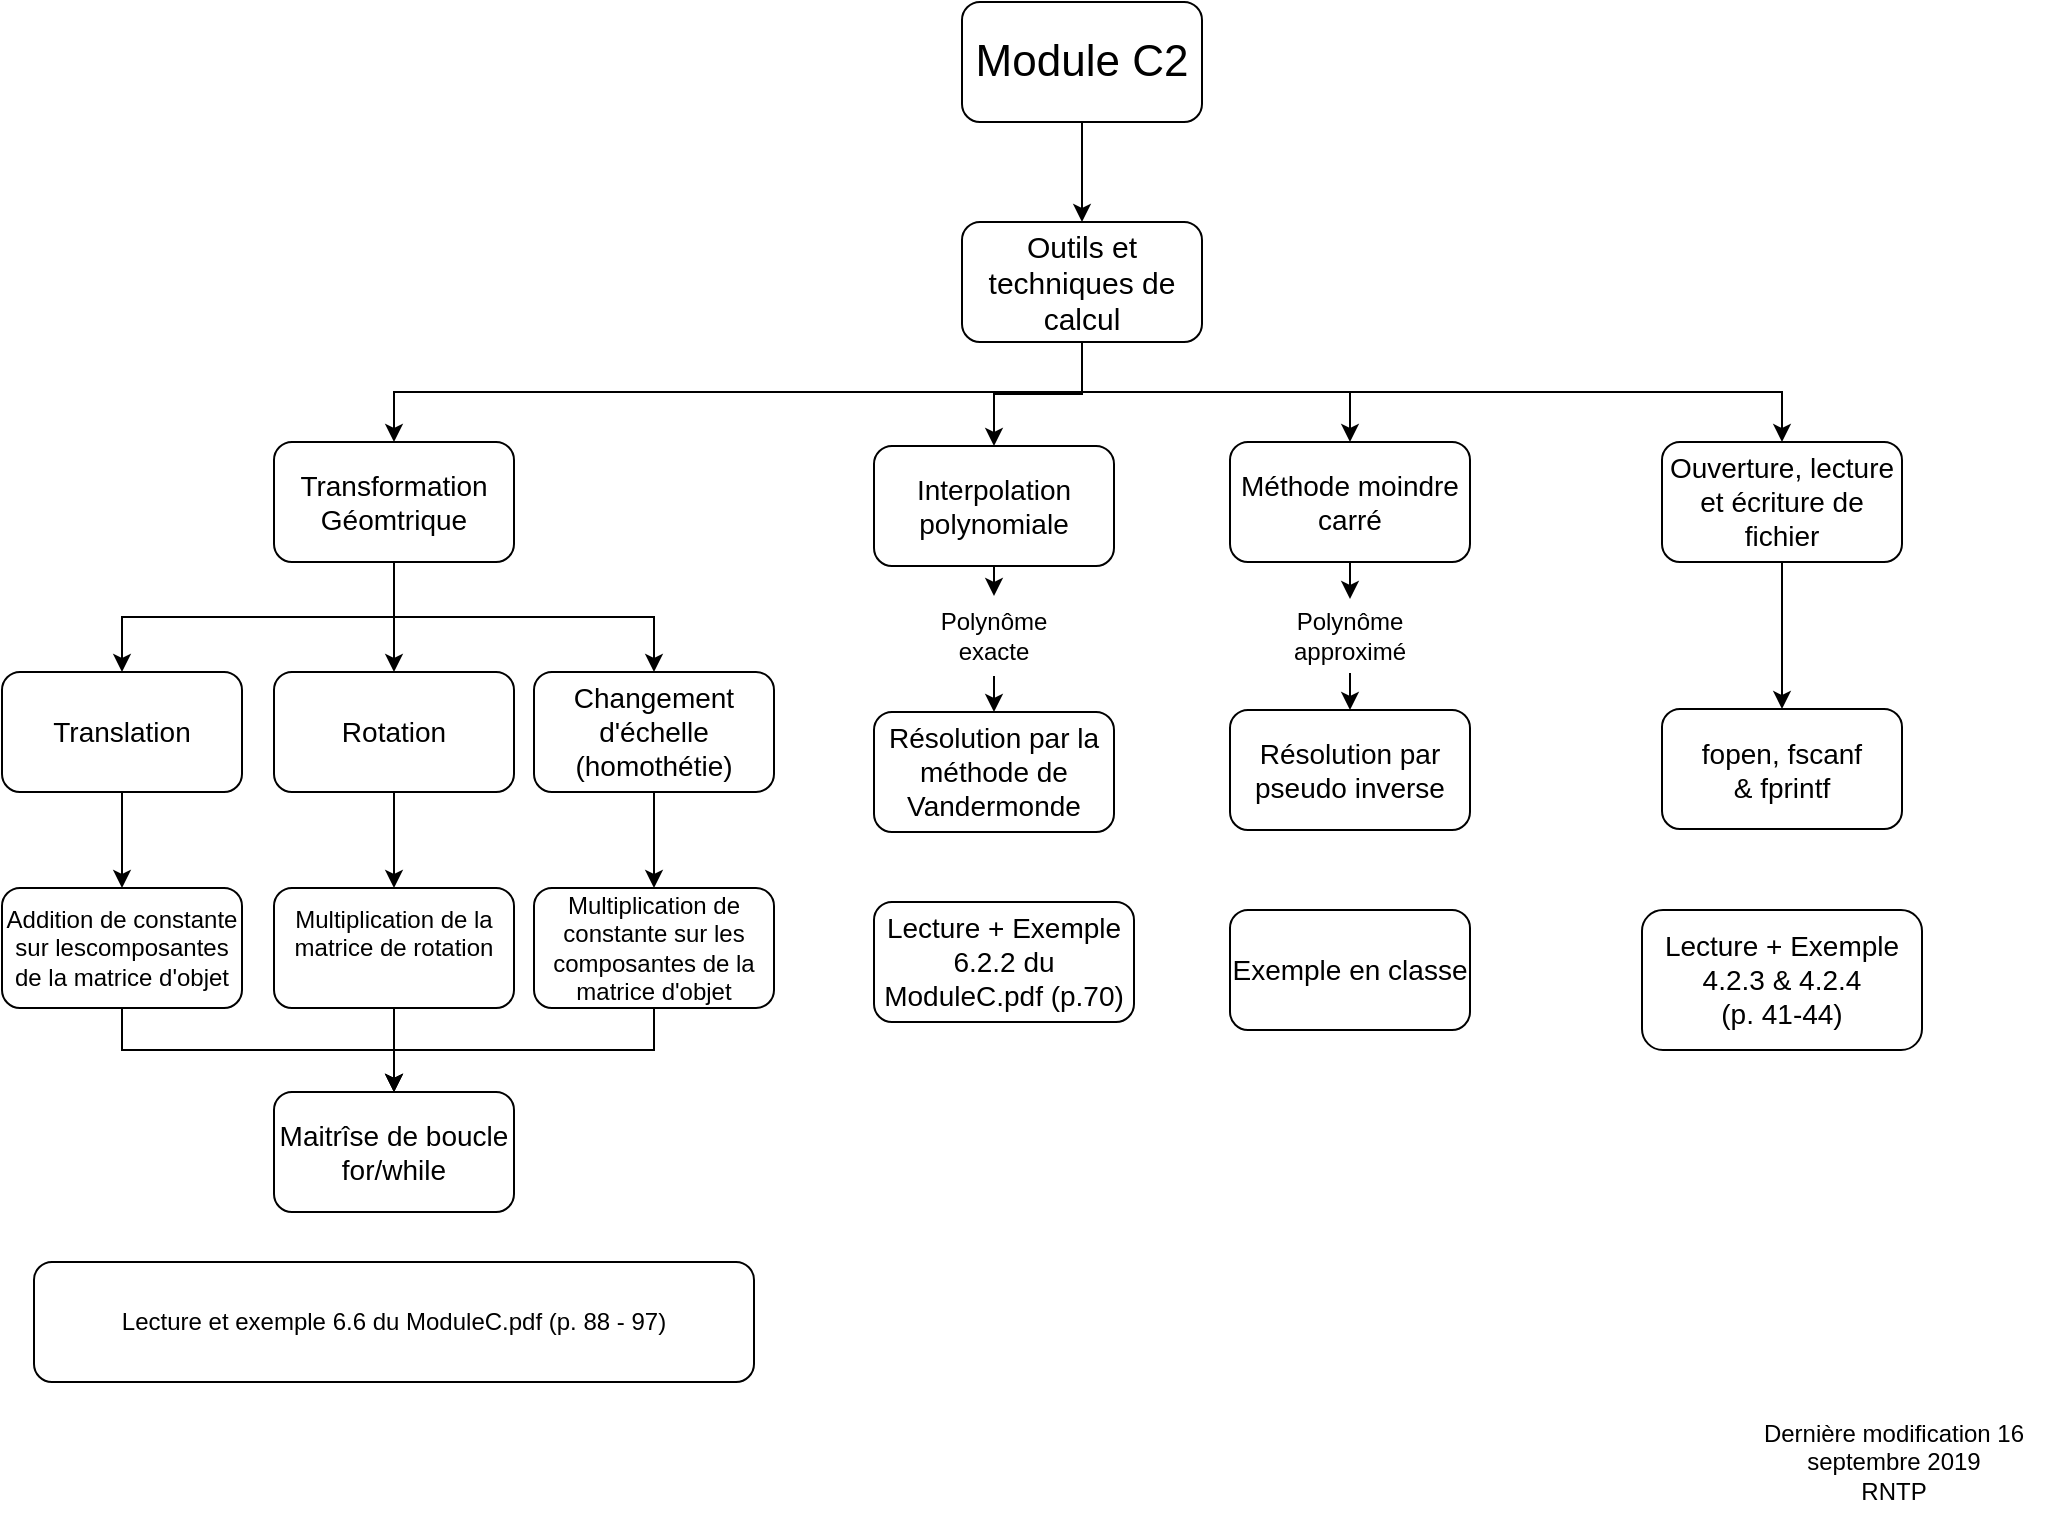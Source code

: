 <mxfile version="11.2.8" pages="1"><diagram id="q9Cn30kY8IiInpkcoFLA" name="Page-1"><mxGraphModel dx="1117" dy="1050" grid="1" gridSize="10" guides="1" tooltips="1" connect="1" arrows="1" fold="1" page="1" pageScale="1" pageWidth="1100" pageHeight="850" math="0" shadow="0"><root><mxCell id="0"/><mxCell id="1" parent="0"/><mxCell id="eRv20i9e9U5kr-7gHor2-19" style="edgeStyle=orthogonalEdgeStyle;rounded=0;orthogonalLoop=1;jettySize=auto;html=1;exitX=0.5;exitY=1;exitDx=0;exitDy=0;entryX=0.5;entryY=0;entryDx=0;entryDy=0;" edge="1" parent="1" source="eRv20i9e9U5kr-7gHor2-1" target="eRv20i9e9U5kr-7gHor2-2"><mxGeometry relative="1" as="geometry"/></mxCell><mxCell id="eRv20i9e9U5kr-7gHor2-1" value="&lt;font style=&quot;font-size: 22px&quot;&gt;Module C2&lt;/font&gt;" style="rounded=1;whiteSpace=wrap;html=1;" vertex="1" parent="1"><mxGeometry x="504" y="60" width="120" height="60" as="geometry"/></mxCell><mxCell id="eRv20i9e9U5kr-7gHor2-20" style="edgeStyle=orthogonalEdgeStyle;rounded=0;orthogonalLoop=1;jettySize=auto;html=1;exitX=0.5;exitY=1;exitDx=0;exitDy=0;entryX=0.5;entryY=0;entryDx=0;entryDy=0;" edge="1" parent="1" source="eRv20i9e9U5kr-7gHor2-2" target="eRv20i9e9U5kr-7gHor2-3"><mxGeometry relative="1" as="geometry"/></mxCell><mxCell id="eRv20i9e9U5kr-7gHor2-22" style="edgeStyle=orthogonalEdgeStyle;rounded=0;orthogonalLoop=1;jettySize=auto;html=1;exitX=0.5;exitY=1;exitDx=0;exitDy=0;" edge="1" parent="1" source="eRv20i9e9U5kr-7gHor2-2" target="eRv20i9e9U5kr-7gHor2-8"><mxGeometry relative="1" as="geometry"/></mxCell><mxCell id="eRv20i9e9U5kr-7gHor2-23" style="edgeStyle=orthogonalEdgeStyle;rounded=0;orthogonalLoop=1;jettySize=auto;html=1;exitX=0.5;exitY=1;exitDx=0;exitDy=0;entryX=0.5;entryY=0;entryDx=0;entryDy=0;" edge="1" parent="1" source="eRv20i9e9U5kr-7gHor2-2" target="eRv20i9e9U5kr-7gHor2-10"><mxGeometry relative="1" as="geometry"/></mxCell><mxCell id="eRv20i9e9U5kr-7gHor2-25" style="edgeStyle=orthogonalEdgeStyle;rounded=0;orthogonalLoop=1;jettySize=auto;html=1;exitX=0.5;exitY=1;exitDx=0;exitDy=0;entryX=0.5;entryY=0;entryDx=0;entryDy=0;" edge="1" parent="1" source="eRv20i9e9U5kr-7gHor2-2" target="eRv20i9e9U5kr-7gHor2-6"><mxGeometry relative="1" as="geometry"/></mxCell><mxCell id="eRv20i9e9U5kr-7gHor2-2" value="&lt;font style=&quot;font-size: 15px&quot;&gt;Outils et techniques de calcul&lt;/font&gt;" style="rounded=1;whiteSpace=wrap;html=1;" vertex="1" parent="1"><mxGeometry x="504" y="170" width="120" height="60" as="geometry"/></mxCell><mxCell id="eRv20i9e9U5kr-7gHor2-26" style="edgeStyle=orthogonalEdgeStyle;rounded=0;orthogonalLoop=1;jettySize=auto;html=1;exitX=0.5;exitY=1;exitDx=0;exitDy=0;entryX=0.5;entryY=0;entryDx=0;entryDy=0;" edge="1" parent="1" source="eRv20i9e9U5kr-7gHor2-3" target="eRv20i9e9U5kr-7gHor2-4"><mxGeometry relative="1" as="geometry"/></mxCell><mxCell id="eRv20i9e9U5kr-7gHor2-27" style="edgeStyle=orthogonalEdgeStyle;rounded=0;orthogonalLoop=1;jettySize=auto;html=1;exitX=0.5;exitY=1;exitDx=0;exitDy=0;entryX=0.5;entryY=0;entryDx=0;entryDy=0;" edge="1" parent="1" source="eRv20i9e9U5kr-7gHor2-3" target="eRv20i9e9U5kr-7gHor2-5"><mxGeometry relative="1" as="geometry"/></mxCell><mxCell id="eRv20i9e9U5kr-7gHor2-28" style="edgeStyle=orthogonalEdgeStyle;rounded=0;orthogonalLoop=1;jettySize=auto;html=1;exitX=0.5;exitY=1;exitDx=0;exitDy=0;entryX=0.5;entryY=0;entryDx=0;entryDy=0;" edge="1" parent="1" source="eRv20i9e9U5kr-7gHor2-3" target="eRv20i9e9U5kr-7gHor2-17"><mxGeometry relative="1" as="geometry"/></mxCell><mxCell id="eRv20i9e9U5kr-7gHor2-3" value="&lt;font style=&quot;font-size: 14px&quot;&gt;Transformation Géomtrique&lt;/font&gt;" style="rounded=1;whiteSpace=wrap;html=1;" vertex="1" parent="1"><mxGeometry x="160" y="280" width="120" height="60" as="geometry"/></mxCell><mxCell id="eRv20i9e9U5kr-7gHor2-32" style="edgeStyle=orthogonalEdgeStyle;rounded=0;orthogonalLoop=1;jettySize=auto;html=1;exitX=0.5;exitY=1;exitDx=0;exitDy=0;entryX=0.5;entryY=0;entryDx=0;entryDy=0;" edge="1" parent="1" source="eRv20i9e9U5kr-7gHor2-4" target="eRv20i9e9U5kr-7gHor2-29"><mxGeometry relative="1" as="geometry"/></mxCell><mxCell id="eRv20i9e9U5kr-7gHor2-4" value="&lt;font style=&quot;font-size: 14px&quot;&gt;Translation&lt;/font&gt;" style="rounded=1;whiteSpace=wrap;html=1;" vertex="1" parent="1"><mxGeometry x="24" y="395" width="120" height="60" as="geometry"/></mxCell><mxCell id="eRv20i9e9U5kr-7gHor2-33" style="edgeStyle=orthogonalEdgeStyle;rounded=0;orthogonalLoop=1;jettySize=auto;html=1;exitX=0.5;exitY=1;exitDx=0;exitDy=0;entryX=0.5;entryY=0;entryDx=0;entryDy=0;" edge="1" parent="1" source="eRv20i9e9U5kr-7gHor2-5" target="eRv20i9e9U5kr-7gHor2-30"><mxGeometry relative="1" as="geometry"/></mxCell><mxCell id="eRv20i9e9U5kr-7gHor2-5" value="&lt;font style=&quot;font-size: 14px&quot;&gt;Rotation&lt;/font&gt;" style="rounded=1;whiteSpace=wrap;html=1;" vertex="1" parent="1"><mxGeometry x="160" y="395" width="120" height="60" as="geometry"/></mxCell><mxCell id="eRv20i9e9U5kr-7gHor2-44" style="edgeStyle=orthogonalEdgeStyle;rounded=0;orthogonalLoop=1;jettySize=auto;html=1;exitX=0.5;exitY=1;exitDx=0;exitDy=0;entryX=0.5;entryY=0;entryDx=0;entryDy=0;" edge="1" parent="1" source="eRv20i9e9U5kr-7gHor2-48" target="eRv20i9e9U5kr-7gHor2-7"><mxGeometry relative="1" as="geometry"/></mxCell><mxCell id="eRv20i9e9U5kr-7gHor2-6" value="&lt;font style=&quot;font-size: 14px&quot;&gt;Interpolation polynomiale&lt;/font&gt;" style="rounded=1;whiteSpace=wrap;html=1;" vertex="1" parent="1"><mxGeometry x="460" y="282" width="120" height="60" as="geometry"/></mxCell><mxCell id="eRv20i9e9U5kr-7gHor2-7" value="&lt;font style=&quot;font-size: 14px&quot;&gt;Résolution par la méthode de Vandermonde&lt;/font&gt;" style="rounded=1;whiteSpace=wrap;html=1;" vertex="1" parent="1"><mxGeometry x="460" y="415" width="120" height="60" as="geometry"/></mxCell><mxCell id="eRv20i9e9U5kr-7gHor2-45" style="edgeStyle=orthogonalEdgeStyle;rounded=0;orthogonalLoop=1;jettySize=auto;html=1;exitX=0.5;exitY=1;exitDx=0;exitDy=0;entryX=0.5;entryY=0;entryDx=0;entryDy=0;" edge="1" parent="1" source="eRv20i9e9U5kr-7gHor2-50" target="eRv20i9e9U5kr-7gHor2-9"><mxGeometry relative="1" as="geometry"/></mxCell><mxCell id="eRv20i9e9U5kr-7gHor2-8" value="&lt;div style=&quot;font-size: 14px&quot;&gt;&lt;font style=&quot;font-size: 14px&quot;&gt;Méthode moindre&lt;/font&gt;&lt;/div&gt;&lt;div style=&quot;font-size: 14px&quot;&gt;&lt;font style=&quot;font-size: 14px&quot;&gt;carré&lt;br&gt;&lt;/font&gt;&lt;/div&gt;" style="rounded=1;whiteSpace=wrap;html=1;" vertex="1" parent="1"><mxGeometry x="638" y="280" width="120" height="60" as="geometry"/></mxCell><mxCell id="eRv20i9e9U5kr-7gHor2-9" value="&lt;font style=&quot;font-size: 14px&quot;&gt;Résolution par pseudo inverse&lt;/font&gt;" style="rounded=1;whiteSpace=wrap;html=1;" vertex="1" parent="1"><mxGeometry x="638" y="414" width="120" height="60" as="geometry"/></mxCell><mxCell id="eRv20i9e9U5kr-7gHor2-46" style="edgeStyle=orthogonalEdgeStyle;rounded=0;orthogonalLoop=1;jettySize=auto;html=1;exitX=0.5;exitY=1;exitDx=0;exitDy=0;entryX=0.5;entryY=0;entryDx=0;entryDy=0;" edge="1" parent="1" source="eRv20i9e9U5kr-7gHor2-10" target="eRv20i9e9U5kr-7gHor2-11"><mxGeometry relative="1" as="geometry"/></mxCell><mxCell id="eRv20i9e9U5kr-7gHor2-10" value="&lt;font style=&quot;font-size: 14px&quot;&gt;Ouverture, lecture et écriture de fichier&lt;/font&gt;" style="rounded=1;whiteSpace=wrap;html=1;" vertex="1" parent="1"><mxGeometry x="854" y="280" width="120" height="60" as="geometry"/></mxCell><mxCell id="eRv20i9e9U5kr-7gHor2-11" value="&lt;font style=&quot;font-size: 14px&quot;&gt;fopen, fscanf &lt;br&gt;&amp;amp; fprintf&lt;br&gt;&lt;/font&gt;" style="rounded=1;whiteSpace=wrap;html=1;" vertex="1" parent="1"><mxGeometry x="854" y="413.5" width="120" height="60" as="geometry"/></mxCell><mxCell id="eRv20i9e9U5kr-7gHor2-12" value="&lt;div align=&quot;center&quot;&gt;&lt;font style=&quot;font-size: 14px&quot;&gt;Maitrîse de boucle for/while&lt;/font&gt;&lt;/div&gt;" style="rounded=1;whiteSpace=wrap;html=1;align=center;" vertex="1" parent="1"><mxGeometry x="160" y="605" width="120" height="60" as="geometry"/></mxCell><mxCell id="eRv20i9e9U5kr-7gHor2-13" value="&lt;font style=&quot;font-size: 14px&quot;&gt;Lecture + Exemple 6.2.2 du ModuleC.pdf (p.70)&lt;/font&gt;" style="rounded=1;whiteSpace=wrap;html=1;" vertex="1" parent="1"><mxGeometry x="460" y="510" width="130" height="60" as="geometry"/></mxCell><mxCell id="eRv20i9e9U5kr-7gHor2-14" value="Text" style="text;html=1;resizable=0;points=[];autosize=1;align=left;verticalAlign=top;spacingTop=-4;" vertex="1" parent="1"><mxGeometry x="638" y="540" width="40" height="20" as="geometry"/></mxCell><mxCell id="eRv20i9e9U5kr-7gHor2-15" value="&lt;font style=&quot;font-size: 14px&quot;&gt;Exemple en classe&lt;br&gt;&lt;/font&gt;" style="rounded=1;whiteSpace=wrap;html=1;" vertex="1" parent="1"><mxGeometry x="638" y="514" width="120" height="60" as="geometry"/></mxCell><mxCell id="eRv20i9e9U5kr-7gHor2-16" value="&lt;div style=&quot;font-size: 14px&quot;&gt;&lt;font style=&quot;font-size: 14px&quot;&gt;Lecture + Exemple 4.2.3 &amp;amp; 4.2.4 &lt;br&gt;&lt;/font&gt;&lt;/div&gt;&lt;div style=&quot;font-size: 14px&quot;&gt;&lt;font style=&quot;font-size: 14px&quot;&gt;(p. 41-44)&lt;/font&gt;&lt;/div&gt;" style="rounded=1;whiteSpace=wrap;html=1;" vertex="1" parent="1"><mxGeometry x="844" y="514" width="140" height="70" as="geometry"/></mxCell><mxCell id="eRv20i9e9U5kr-7gHor2-34" style="edgeStyle=orthogonalEdgeStyle;rounded=0;orthogonalLoop=1;jettySize=auto;html=1;exitX=0.5;exitY=1;exitDx=0;exitDy=0;entryX=0.5;entryY=0;entryDx=0;entryDy=0;" edge="1" parent="1" source="eRv20i9e9U5kr-7gHor2-17" target="eRv20i9e9U5kr-7gHor2-31"><mxGeometry relative="1" as="geometry"/></mxCell><mxCell id="eRv20i9e9U5kr-7gHor2-17" value="&lt;font style=&quot;font-size: 14px&quot;&gt;Changement d'échelle (homothétie)&lt;br&gt;&lt;/font&gt;" style="rounded=1;whiteSpace=wrap;html=1;" vertex="1" parent="1"><mxGeometry x="290" y="395" width="120" height="60" as="geometry"/></mxCell><mxCell id="eRv20i9e9U5kr-7gHor2-35" style="edgeStyle=orthogonalEdgeStyle;rounded=0;orthogonalLoop=1;jettySize=auto;html=1;exitX=0.5;exitY=1;exitDx=0;exitDy=0;" edge="1" parent="1" source="eRv20i9e9U5kr-7gHor2-29"><mxGeometry relative="1" as="geometry"><mxPoint x="84.172" y="563.31" as="targetPoint"/></mxGeometry></mxCell><mxCell id="eRv20i9e9U5kr-7gHor2-36" style="edgeStyle=orthogonalEdgeStyle;rounded=0;orthogonalLoop=1;jettySize=auto;html=1;exitX=0.5;exitY=1;exitDx=0;exitDy=0;entryX=0.5;entryY=0;entryDx=0;entryDy=0;" edge="1" parent="1" source="eRv20i9e9U5kr-7gHor2-29" target="eRv20i9e9U5kr-7gHor2-12"><mxGeometry relative="1" as="geometry"/></mxCell><mxCell id="eRv20i9e9U5kr-7gHor2-29" value="Addition de constante sur lescomposantes de la matrice d'objet" style="rounded=1;whiteSpace=wrap;html=1;" vertex="1" parent="1"><mxGeometry x="24" y="503" width="120" height="60" as="geometry"/></mxCell><mxCell id="eRv20i9e9U5kr-7gHor2-37" style="edgeStyle=orthogonalEdgeStyle;rounded=0;orthogonalLoop=1;jettySize=auto;html=1;exitX=0.5;exitY=1;exitDx=0;exitDy=0;entryX=0.5;entryY=0;entryDx=0;entryDy=0;" edge="1" parent="1" source="eRv20i9e9U5kr-7gHor2-30" target="eRv20i9e9U5kr-7gHor2-12"><mxGeometry relative="1" as="geometry"/></mxCell><mxCell id="eRv20i9e9U5kr-7gHor2-30" value="&lt;div&gt;Multiplication de la matrice de rotation&lt;/div&gt;&lt;div&gt;&lt;br&gt;&lt;/div&gt;" style="rounded=1;whiteSpace=wrap;html=1;" vertex="1" parent="1"><mxGeometry x="160" y="503" width="120" height="60" as="geometry"/></mxCell><mxCell id="eRv20i9e9U5kr-7gHor2-38" style="edgeStyle=orthogonalEdgeStyle;rounded=0;orthogonalLoop=1;jettySize=auto;html=1;exitX=0.5;exitY=1;exitDx=0;exitDy=0;entryX=0.5;entryY=0;entryDx=0;entryDy=0;" edge="1" parent="1" source="eRv20i9e9U5kr-7gHor2-31" target="eRv20i9e9U5kr-7gHor2-12"><mxGeometry relative="1" as="geometry"/></mxCell><mxCell id="eRv20i9e9U5kr-7gHor2-31" value="Multiplication de constante sur les composantes de la matrice d'objet" style="rounded=1;whiteSpace=wrap;html=1;" vertex="1" parent="1"><mxGeometry x="290" y="503" width="120" height="60" as="geometry"/></mxCell><mxCell id="eRv20i9e9U5kr-7gHor2-39" value="Lecture et exemple 6.6 du ModuleC.pdf (p. 88 - 97)" style="rounded=1;whiteSpace=wrap;html=1;" vertex="1" parent="1"><mxGeometry x="40" y="690" width="360" height="60" as="geometry"/></mxCell><mxCell id="eRv20i9e9U5kr-7gHor2-48" value="&lt;div align=&quot;center&quot;&gt;Polynôme exacte&lt;br&gt;&lt;/div&gt;" style="text;html=1;strokeColor=none;fillColor=none;align=center;verticalAlign=middle;whiteSpace=wrap;rounded=0;" vertex="1" parent="1"><mxGeometry x="490" y="357" width="60" height="40" as="geometry"/></mxCell><mxCell id="eRv20i9e9U5kr-7gHor2-49" style="edgeStyle=orthogonalEdgeStyle;rounded=0;orthogonalLoop=1;jettySize=auto;html=1;exitX=0.5;exitY=1;exitDx=0;exitDy=0;entryX=0.5;entryY=0;entryDx=0;entryDy=0;" edge="1" parent="1" source="eRv20i9e9U5kr-7gHor2-6" target="eRv20i9e9U5kr-7gHor2-48"><mxGeometry relative="1" as="geometry"><mxPoint x="520.034" y="341.931" as="sourcePoint"/><mxPoint x="520.034" y="395.724" as="targetPoint"/></mxGeometry></mxCell><mxCell id="eRv20i9e9U5kr-7gHor2-50" value="&lt;div&gt;Polynôme&lt;/div&gt;&lt;div&gt;approximé&lt;br&gt;&lt;/div&gt;" style="text;html=1;strokeColor=none;fillColor=none;align=center;verticalAlign=middle;whiteSpace=wrap;rounded=0;" vertex="1" parent="1"><mxGeometry x="667" y="358.5" width="62" height="37" as="geometry"/></mxCell><mxCell id="eRv20i9e9U5kr-7gHor2-51" style="edgeStyle=orthogonalEdgeStyle;rounded=0;orthogonalLoop=1;jettySize=auto;html=1;exitX=0.5;exitY=1;exitDx=0;exitDy=0;entryX=0.5;entryY=0;entryDx=0;entryDy=0;" edge="1" parent="1" source="eRv20i9e9U5kr-7gHor2-8" target="eRv20i9e9U5kr-7gHor2-50"><mxGeometry relative="1" as="geometry"><mxPoint x="697.966" y="339.862" as="sourcePoint"/><mxPoint x="697.966" y="414.345" as="targetPoint"/></mxGeometry></mxCell><mxCell id="eRv20i9e9U5kr-7gHor2-52" value="&lt;div&gt;Dernière modification 16 septembre 2019&lt;/div&gt;&lt;div&gt;RNTP&lt;br&gt;&lt;/div&gt;" style="text;html=1;strokeColor=none;fillColor=none;align=center;verticalAlign=middle;whiteSpace=wrap;rounded=0;" vertex="1" parent="1"><mxGeometry x="890" y="760" width="160" height="60" as="geometry"/></mxCell></root></mxGraphModel></diagram></mxfile>